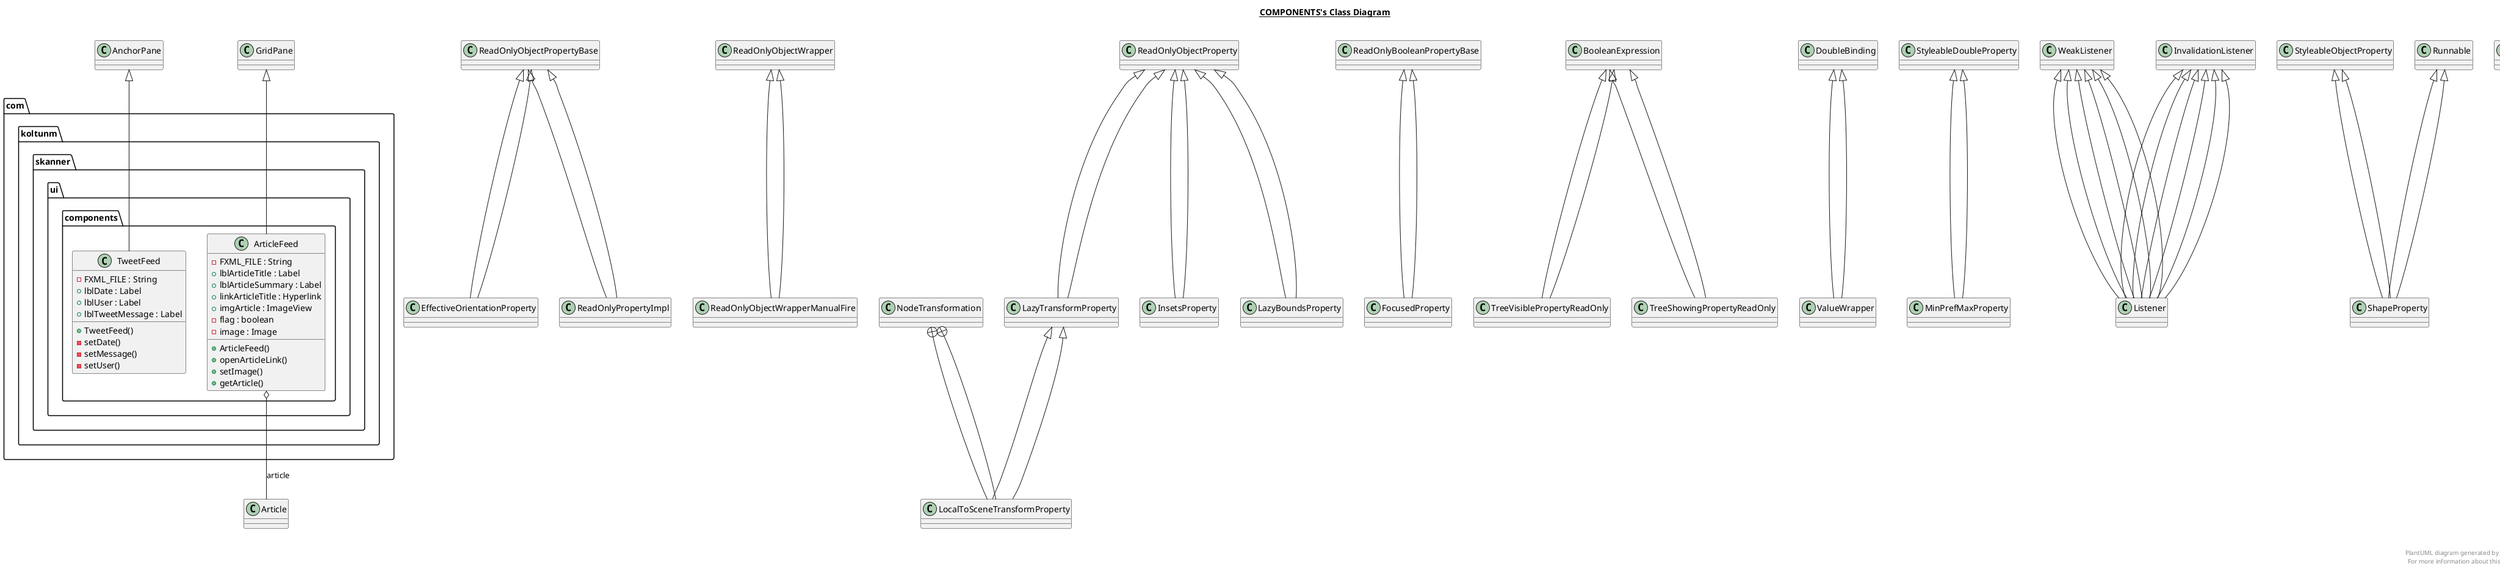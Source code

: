 @startuml

title __COMPONENTS's Class Diagram__\n

  package com.koltunm.skanner {
    package com.koltunm.skanner.ui {
      package com.koltunm.skanner.ui.components {
        class ArticleFeed {
            - FXML_FILE : String
            + lblArticleTitle : Label
            + lblArticleSummary : Label
            + linkArticleTitle : Hyperlink
            + imgArticle : ImageView
            - flag : boolean
            - image : Image
            + ArticleFeed()
            + openArticleLink()
            + setImage()
            + getArticle()
        }
      }
    }
  }
  

  package com.koltunm.skanner {
    package com.koltunm.skanner.ui {
      package com.koltunm.skanner.ui.components {
        class TweetFeed {
            - FXML_FILE : String
            + lblDate : Label
            + lblUser : Label
            + lblTweetMessage : Label
            + TweetFeed()
            - setDate()
            - setMessage()
            - setUser()
        }
      }
    }
  }
  

  ArticleFeed -up-|> GridPane
  ArticleFeed o-- Article : article
  CompositeSize -up-|> Cloneable
  Interval -up-|> Comparable
  ShapeProperty -up-|> Runnable
  ShapeProperty -up-|> StyleableObjectProperty
  Listener -up-|> InvalidationListener
  Listener -up-|> WeakListener
  MinPrefMaxProperty -up-|> StyleableDoubleProperty
  ValueWrapper -up-|> DoubleBinding
  Listener -up-|> InvalidationListener
  Listener -up-|> WeakListener
  InsetsProperty -up-|> ReadOnlyObjectProperty
  LazyBoundsProperty -up-|> ReadOnlyObjectProperty
  LazyTransformProperty -up-|> ReadOnlyObjectProperty
  TreeVisiblePropertyReadOnly -up-|> BooleanExpression
  TreeShowingPropertyReadOnly -up-|> BooleanExpression
  FocusedProperty -up-|> ReadOnlyBooleanPropertyBase
  EffectiveOrientationProperty -up-|> ReadOnlyObjectPropertyBase
  NodeTransformation +-down- LocalToSceneTransformProperty
  LocalToSceneTransformProperty -up-|> LazyTransformProperty
  ReadOnlyObjectWrapperManualFire -up-|> ReadOnlyObjectWrapper
  ReadOnlyPropertyImpl -up-|> ReadOnlyObjectPropertyBase
  Listener -up-|> InvalidationListener
  Listener -up-|> WeakListener
  TweetFeed -up-|> AnchorPane
  ShapeProperty -up-|> Runnable
  ShapeProperty -up-|> StyleableObjectProperty
  Listener -up-|> InvalidationListener
  Listener -up-|> WeakListener
  MinPrefMaxProperty -up-|> StyleableDoubleProperty
  ValueWrapper -up-|> DoubleBinding
  Listener -up-|> InvalidationListener
  Listener -up-|> WeakListener
  InsetsProperty -up-|> ReadOnlyObjectProperty
  LazyBoundsProperty -up-|> ReadOnlyObjectProperty
  LazyTransformProperty -up-|> ReadOnlyObjectProperty
  TreeVisiblePropertyReadOnly -up-|> BooleanExpression
  TreeShowingPropertyReadOnly -up-|> BooleanExpression
  FocusedProperty -up-|> ReadOnlyBooleanPropertyBase
  EffectiveOrientationProperty -up-|> ReadOnlyObjectPropertyBase
  NodeTransformation +-down- LocalToSceneTransformProperty
  LocalToSceneTransformProperty -up-|> LazyTransformProperty
  ReadOnlyObjectWrapperManualFire -up-|> ReadOnlyObjectWrapper
  ReadOnlyPropertyImpl -up-|> ReadOnlyObjectPropertyBase
  Listener -up-|> InvalidationListener
  Listener -up-|> WeakListener


right footer


PlantUML diagram generated by SketchIt! (https://bitbucket.org/pmesmeur/sketch.it)
For more information about this tool, please contact philippe.mesmeur@gmail.com
endfooter

@enduml
